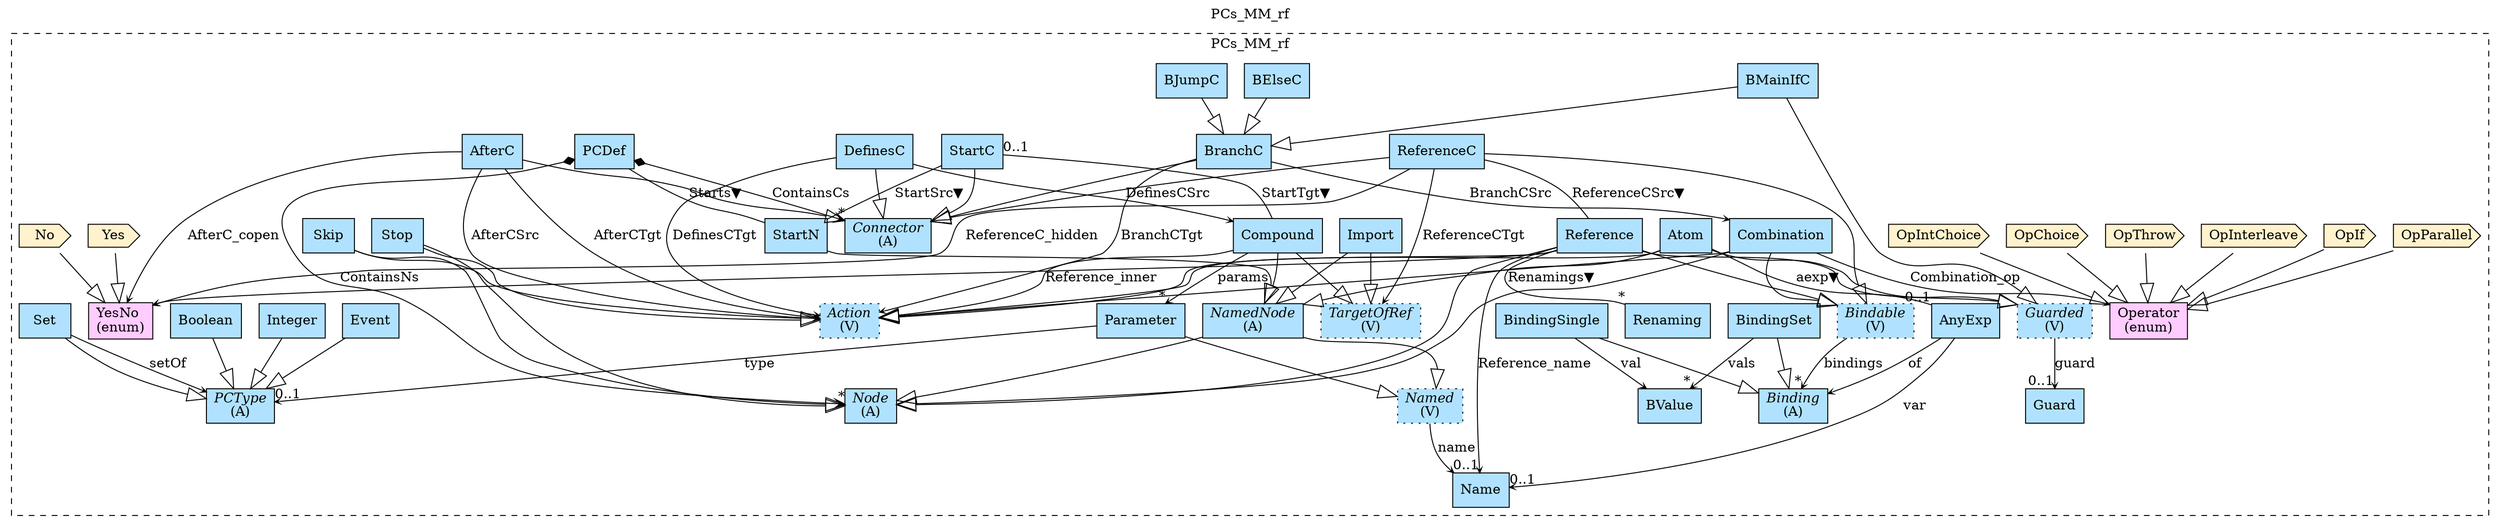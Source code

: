 digraph {graph[label=PCs_MM_rf,labelloc=tl,labelfontsize=12];
subgraph cluster_PCs_MM_rf{style=dashed;label=PCs_MM_rf;
"Import"[shape=record,fillcolor=lightskyblue1,style = filled,label="Import"];
"Compound"[shape=record,fillcolor=lightskyblue1,style = filled,label="Compound"];
"Atom"[shape=record,fillcolor=lightskyblue1,style = filled,label="Atom"];
"Guard"[shape=record,fillcolor=lightskyblue1,style = filled,label="Guard"];
"Action"[shape=record,fillcolor=lightskyblue1,style ="filled,dotted",label=<{<I>Action</I><br/>(V)}>];
"TargetOfRef"[shape=record,fillcolor=lightskyblue1,style ="filled,dotted",label=<{<I>TargetOfRef</I><br/>(V)}>];
"Guarded"[shape=record,fillcolor=lightskyblue1,style ="filled,dotted",label=<{<I>Guarded</I><br/>(V)}>];
"Parameter"[shape=record,fillcolor=lightskyblue1,style = filled,label="Parameter"];
"AnyExp"[shape=record,fillcolor=lightskyblue1,style = filled,label="AnyExp"];
"Binding"[shape=record,fillcolor=lightskyblue1,style = filled,label=<{<I>Binding</I><br/>(A)}>];
"BindingSet"[shape=record,fillcolor=lightskyblue1,style = filled,label="BindingSet"];
"BindingSingle"[shape=record,fillcolor=lightskyblue1,style = filled,label="BindingSingle"];
"BValue"[shape=record,fillcolor=lightskyblue1,style = filled,label="BValue"];
"Operator"[shape=record,fillcolor="#FFCCFF",style = filled,label="Operator\l(enum)"];
"VOpChoice"[shape=cds,fillcolor="#FFF2CC",style = filled,label="OpChoice"];
"VOpIntChoice"[shape=cds,fillcolor="#FFF2CC",style = filled,label="OpIntChoice"];
"VOpParallel"[shape=cds,fillcolor="#FFF2CC",style = filled,label="OpParallel"];
"VOpIf"[shape=cds,fillcolor="#FFF2CC",style = filled,label="OpIf"];
"VOpInterleave"[shape=cds,fillcolor="#FFF2CC",style = filled,label="OpInterleave"];
"VOpThrow"[shape=cds,fillcolor="#FFF2CC",style = filled,label="OpThrow"];
"StartC"[shape=record,fillcolor=lightskyblue1,style = filled,label="StartC"];
"ReferenceC"[shape=record,fillcolor=lightskyblue1,style = filled,label="ReferenceC"];
"BranchC"[shape=record,fillcolor=lightskyblue1,style = filled,label="BranchC"];
"BJumpC"[shape=record,fillcolor=lightskyblue1,style = filled,label="BJumpC"];
"BElseC"[shape=record,fillcolor=lightskyblue1,style = filled,label="BElseC"];
"BMainIfC"[shape=record,fillcolor=lightskyblue1,style = filled,label="BMainIfC"];
"DefinesC"[shape=record,fillcolor=lightskyblue1,style = filled,label="DefinesC"];
"AfterC"[shape=record,fillcolor=lightskyblue1,style = filled,label="AfterC"];
"Renaming"[shape=record,fillcolor=lightskyblue1,style = filled,label="Renaming"];
"Reference"[shape=record,fillcolor=lightskyblue1,style = filled,label="Reference"];
"Bindable"[shape=record,fillcolor=lightskyblue1,style ="filled,dotted",label=<{<I>Bindable</I><br/>(V)}>];
"Combination"[shape=record,fillcolor=lightskyblue1,style = filled,label="Combination"];
"Skip"[shape=record,fillcolor=lightskyblue1,style = filled,label="Skip"];
"Stop"[shape=record,fillcolor=lightskyblue1,style = filled,label="Stop"];
"Set"[shape=record,fillcolor=lightskyblue1,style = filled,label="Set"];
"Event"[shape=record,fillcolor=lightskyblue1,style = filled,label="Event"];
"Integer"[shape=record,fillcolor=lightskyblue1,style = filled,label="Integer"];
"Boolean"[shape=record,fillcolor=lightskyblue1,style = filled,label="Boolean"];
"VNo"[shape=cds,fillcolor="#FFF2CC",style = filled,label="No"];
"VYes"[shape=cds,fillcolor="#FFF2CC",style = filled,label="Yes"];
"YesNo"[shape=record,fillcolor="#FFCCFF",style = filled,label="YesNo\l(enum)"];
"PCType"[shape=record,fillcolor=lightskyblue1,style = filled,label=<{<I>PCType</I><br/>(A)}>];
"StartN"[shape=record,fillcolor=lightskyblue1,style = filled,label="StartN"];
"Name"[shape=record,fillcolor=lightskyblue1,style = filled,label="Name"];
"Connector"[shape=record,fillcolor=lightskyblue1,style = filled,label=<{<I>Connector</I><br/>(A)}>];
"Named"[shape=record,fillcolor=lightskyblue1,style ="filled,dotted",label=<{<I>Named</I><br/>(V)}>];
"PCDef"[shape=record,fillcolor=lightskyblue1,style = filled,label="PCDef"];
"NamedNode"[shape=record,fillcolor=lightskyblue1,style = filled,label=<{<I>NamedNode</I><br/>(A)}>];
"Node"[shape=record,fillcolor=lightskyblue1,style = filled,label=<{<I>Node</I><br/>(A)}>];

"StartN"->"NamedNode"[arrowhead=onormal,arrowsize=2.0];
"NamedNode"->"Node"[arrowhead=onormal,arrowsize=2.0];
"NamedNode"->"Named"[arrowhead=onormal,arrowsize=2.0];
"Named"->"Name"[label="name",arrowhead=vee,headlabel="",arrowsize=.5];
"PCDef"->"Node"[label="ContainsNs",arrowhead=vee,arrowtail=diamond,dir=both,headlabel="*"];
"PCDef"->"Connector"[label="ContainsCs",arrowhead=vee,arrowtail=diamond,dir=both,headlabel="*"];
"PCDef"->"StartN"[label="Starts▼",dir=none,taillabel="",headlabel=""];
"VYes"->"YesNo"[arrowhead=onormal,arrowsize=2.0];
"VNo"->"YesNo"[arrowhead=onormal,arrowsize=2.0];
"Boolean"->"PCType"[arrowhead=onormal,arrowsize=2.0];
"Integer"->"PCType"[arrowhead=onormal,arrowsize=2.0];
"Event"->"PCType"[arrowhead=onormal,arrowsize=2.0];
"Set"->"PCType"[arrowhead=onormal,arrowsize=2.0];
"Set"->"PCType"[label="setOf",arrowhead=vee,headlabel="",arrowsize=.5];
"Parameter"->"PCType"[label="type",arrowhead=vee,headlabel="0..1",arrowsize=.5];
"Stop"->"Node"[arrowhead=onormal,arrowsize=2.0];
"Skip"->"Node"[arrowhead=onormal,arrowsize=2.0];
"Combination"->"Node"[arrowhead=onormal,arrowsize=2.0];
"Combination"->"Bindable"[arrowhead=onormal,arrowsize=2.0];
"Stop"->"Action"[arrowhead=onormal,arrowsize=2.0];
"Skip"->"Action"[arrowhead=onormal,arrowsize=2.0];
"Combination"->"Action"[arrowhead=onormal,arrowsize=2.0];
"Combination"->"Operator"[label="Combination_op",arrowhead=vee,headlabel="",arrowsize=.5];
"Bindable"->"Binding"[label="bindings",arrowhead=vee,headlabel="*",arrowsize=.5];
"Reference"->"Node"[arrowhead=onormal,arrowsize=2.0];
"Reference"->"Bindable"[arrowhead=onormal,arrowsize=2.0];
"Reference"->"Action"[arrowhead=onormal,arrowsize=2.0];
"Reference"->"Guarded"[arrowhead=onormal,arrowsize=2.0];
"Reference"->"Name"[label="Reference_name",arrowhead=vee,headlabel="0..1",arrowsize=.5];
"Reference"->"YesNo"[label="Reference_inner",arrowhead=vee,headlabel="",arrowsize=.5];
"Reference"->"Renaming"[label="Renamings▼",dir=none,taillabel="",headlabel="*"];
"AfterC"->"Connector"[arrowhead=onormal,arrowsize=2.0];
"DefinesC"->"Connector"[arrowhead=onormal,arrowsize=2.0];
"AfterC"->"Action"[label="AfterCSrc",arrowhead=vee,headlabel="",arrowsize=.5];
"AfterC"->"Action"[label="AfterCTgt",arrowhead=vee,headlabel="",arrowsize=.5];
"DefinesC"->"Action"[label="DefinesCTgt",arrowhead=vee,headlabel="",arrowsize=.5];
"DefinesC"->"Compound"[label="DefinesCSrc",arrowhead=vee,headlabel="",arrowsize=.5];
"AfterC"->"YesNo"[label="AfterC_copen",arrowhead=vee,headlabel="",arrowsize=.5];
"BMainIfC"->"BranchC"[arrowhead=onormal,arrowsize=2.0];
"BMainIfC"->"Guarded"[arrowhead=onormal,arrowsize=2.0];
"BElseC"->"BranchC"[arrowhead=onormal,arrowsize=2.0];
"BJumpC"->"BranchC"[arrowhead=onormal,arrowsize=2.0];
"BranchC"->"Connector"[arrowhead=onormal,arrowsize=2.0];
"BranchC"->"Combination"[label="BranchCSrc",arrowhead=vee,headlabel="",arrowsize=.5];
"BranchC"->"Action"[label="BranchCTgt",arrowhead=vee,headlabel="",arrowsize=.5];
"ReferenceC"->"YesNo"[label="ReferenceC_hidden",arrowhead=vee,headlabel="",arrowsize=.5];
"ReferenceC"->"TargetOfRef"[label="ReferenceCTgt",arrowhead=vee,headlabel="",arrowsize=.5];
"ReferenceC"->"Reference"[label="ReferenceCSrc▼",dir=none,taillabel="",headlabel=""];
"ReferenceC"->"Bindable"[arrowhead=onormal,arrowsize=2.0];
"ReferenceC"->"Connector"[arrowhead=onormal,arrowsize=2.0];
"StartC"->"Compound"[label="StartTgt▼",dir=none,taillabel="0..1",headlabel=""];
"StartC"->"StartN"[label="StartSrc▼",dir=none,taillabel="",headlabel=""];
"StartC"->"Connector"[arrowhead=onormal,arrowsize=2.0];
"VOpThrow"->"Operator"[arrowhead=onormal,arrowsize=2.0];
"VOpInterleave"->"Operator"[arrowhead=onormal,arrowsize=2.0];
"VOpIf"->"Operator"[arrowhead=onormal,arrowsize=2.0];
"VOpParallel"->"Operator"[arrowhead=onormal,arrowsize=2.0];
"VOpIntChoice"->"Operator"[arrowhead=onormal,arrowsize=2.0];
"VOpChoice"->"Operator"[arrowhead=onormal,arrowsize=2.0];
"BindingSingle"->"BValue"[label="val",arrowhead=vee,headlabel="",arrowsize=.5];
"BindingSet"->"BValue"[label="vals",arrowhead=vee,headlabel="*",arrowsize=.5];
"AnyExp"->"Binding"[label="of",arrowhead=vee,headlabel="",arrowsize=.5];
"AnyExp"->"Name"[label="var",arrowhead=vee,headlabel="0..1",arrowsize=.5];
"Atom"->"AnyExp"[label="aexp▼",dir=none,taillabel="",headlabel="0..1"];
"BindingSingle"->"Binding"[arrowhead=onormal,arrowsize=2.0];
"BindingSet"->"Binding"[arrowhead=onormal,arrowsize=2.0];
"Parameter"->"Named"[arrowhead=onormal,arrowsize=2.0];
"Guarded"->"Guard"[label="guard",arrowhead=vee,headlabel="0..1",arrowsize=.5];
"Compound"->"Parameter"[label="params",arrowhead=vee,headlabel="*",arrowsize=.5];
"Compound"->"Action"[arrowhead=onormal,arrowsize=2.0];
"Atom"->"Guarded"[arrowhead=onormal,arrowsize=2.0];
"Atom"->"Action"[arrowhead=onormal,arrowsize=2.0];
"Compound"->"TargetOfRef"[arrowhead=onormal,arrowsize=2.0];
"Import"->"TargetOfRef"[arrowhead=onormal,arrowsize=2.0];
"Atom"->"NamedNode"[arrowhead=onormal,arrowsize=2.0];
"Compound"->"NamedNode"[arrowhead=onormal,arrowsize=2.0];
"Import"->"NamedNode"[arrowhead=onormal,arrowsize=2.0];

}
}